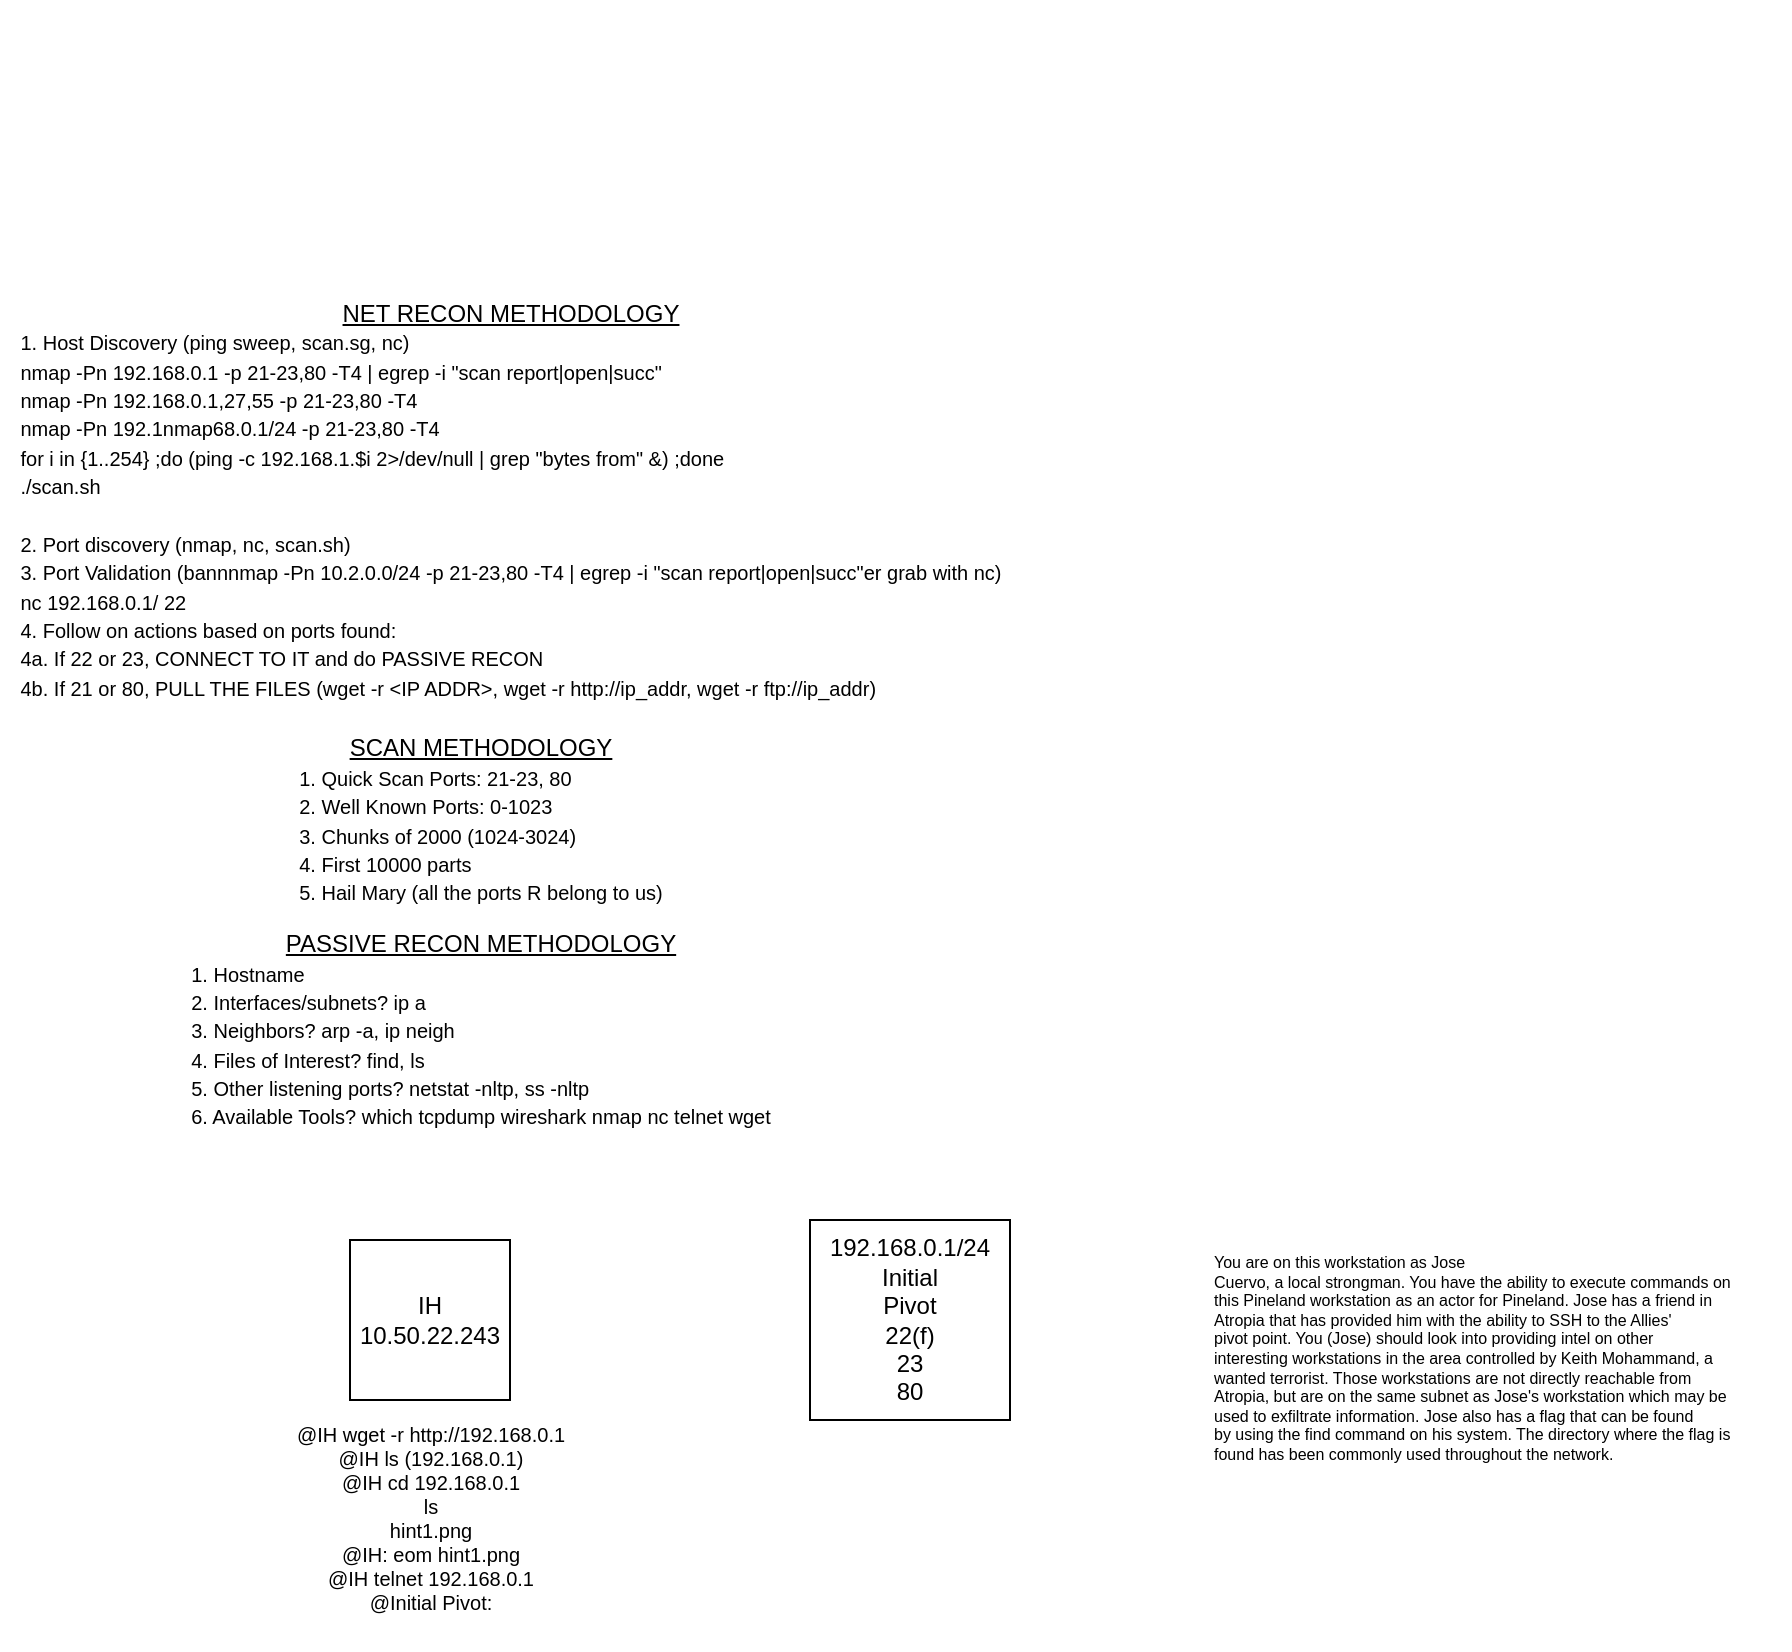 <mxfile version="20.8.0" type="github" pages="4">
  <diagram id="7zNDK23arRzc1YxvEAij" name="Page-1">
    <mxGraphModel dx="849" dy="614" grid="1" gridSize="10" guides="1" tooltips="1" connect="1" arrows="1" fold="1" page="0" pageScale="1" pageWidth="850" pageHeight="1100" math="0" shadow="0">
      <root>
        <mxCell id="0" />
        <mxCell id="1" parent="0" />
        <mxCell id="PjDHVibkdD0pz717Lirt-1" value="&lt;div&gt;IH&lt;/div&gt;&lt;div&gt;10.50.22.243&lt;br&gt;&lt;/div&gt;" style="whiteSpace=wrap;html=1;aspect=fixed;" parent="1" vertex="1">
          <mxGeometry x="160" y="640" width="80" height="80" as="geometry" />
        </mxCell>
        <mxCell id="HclEa4xDX47lZjebfP_8-1" value="&lt;div&gt;192.168.0.1/24&lt;br&gt;&lt;/div&gt;&lt;div&gt;Initial &lt;br&gt;&lt;/div&gt;&lt;div&gt;Pivot&lt;/div&gt;&lt;div&gt;22(f)&lt;br&gt;&lt;/div&gt;&lt;div&gt;23&lt;/div&gt;&lt;div&gt;80&lt;br&gt;&lt;/div&gt;" style="whiteSpace=wrap;html=1;aspect=fixed;" parent="1" vertex="1">
          <mxGeometry x="390" y="630" width="100" height="100" as="geometry" />
        </mxCell>
        <mxCell id="HclEa4xDX47lZjebfP_8-2" value="&lt;div&gt;&lt;u&gt;NET RECON METHODOLOGY&lt;/u&gt;&lt;/div&gt;&lt;div align=&quot;left&quot;&gt;&lt;font style=&quot;font-size: 10px;&quot;&gt;1. Host Discovery (ping sweep, scan.sg, nc)&lt;/font&gt;&lt;/div&gt;&lt;div align=&quot;left&quot;&gt;&lt;font style=&quot;font-size: 10px;&quot;&gt;&lt;span style=&quot;&quot;&gt; &lt;/span&gt;nmap -Pn 192.168.0.1 -p 21-23,80 -T4 | egrep -i &quot;scan report|open|succ&quot;&lt;br&gt;&lt;/font&gt;&lt;/div&gt;&lt;div align=&quot;left&quot;&gt;&lt;font style=&quot;font-size: 10px;&quot;&gt;&lt;span style=&quot;&quot;&gt; &lt;/span&gt;nmap -Pn 192.168.0.1,27,55 -p 21-23,80 -T4&lt;br&gt;&lt;/font&gt;&lt;/div&gt;&lt;div align=&quot;left&quot;&gt;&lt;font style=&quot;font-size: 10px;&quot;&gt;&lt;span style=&quot;&quot;&gt; &lt;/span&gt;nmap -Pn 192.1&lt;/font&gt;&lt;font style=&quot;font-size: 10px;&quot;&gt;&lt;span style=&quot;&quot;&gt;&lt;/span&gt;nmap&lt;/font&gt;&lt;font style=&quot;font-size: 10px;&quot;&gt;68.0.1/24 -p 21-23,80 -T4&lt;br&gt;&lt;/font&gt;&lt;/div&gt;&lt;div align=&quot;left&quot;&gt;&lt;font style=&quot;font-size: 10px;&quot;&gt;&lt;span style=&quot;&quot;&gt; &lt;/span&gt;for i in {1..254} ;do (ping -c 192.168.1.$i 2&amp;gt;/dev/null | grep &quot;bytes from&quot; &amp;amp;) ;done&lt;/font&gt;&lt;/div&gt;&lt;div align=&quot;left&quot;&gt;&lt;font style=&quot;font-size: 10px;&quot;&gt;&lt;span style=&quot;&quot;&gt; &lt;/span&gt;./scan.sh&lt;/font&gt;&lt;/div&gt;&lt;div align=&quot;left&quot;&gt;&lt;font style=&quot;font-size: 10px;&quot;&gt;&lt;br&gt;&lt;/font&gt;&lt;/div&gt;&lt;div align=&quot;left&quot;&gt;&lt;font style=&quot;font-size: 10px;&quot;&gt;2. Port  discovery (nmap, nc, scan.sh)&lt;br&gt;&lt;/font&gt;&lt;/div&gt;&lt;div align=&quot;left&quot;&gt;&lt;font style=&quot;font-size: 10px;&quot;&gt;3. Port Validation (bannnmap -Pn 10.2.0.0/24 -p 21-23,80 -T4 | egrep -i &quot;scan report|open|succ&quot;er grab with nc)&lt;/font&gt;&lt;/div&gt;&lt;div align=&quot;left&quot;&gt;&lt;font style=&quot;font-size: 10px;&quot;&gt;&lt;span style=&quot;&quot;&gt; &lt;/span&gt;nc 192.168.0.1/ 22&lt;/font&gt;&lt;/div&gt;&lt;div align=&quot;left&quot;&gt;&lt;font style=&quot;font-size: 10px;&quot;&gt;4. Follow on actions based on ports found:&lt;/font&gt;&lt;/div&gt;&lt;div align=&quot;left&quot;&gt;&lt;font style=&quot;font-size: 10px;&quot;&gt;&lt;span style=&quot;&quot;&gt; &lt;/span&gt;4a. If 22 or 23, CONNECT TO IT and do PASSIVE RECON&lt;/font&gt;&lt;/div&gt;&lt;div align=&quot;left&quot;&gt;&lt;font style=&quot;font-size: 10px;&quot;&gt;&lt;span style=&quot;&quot;&gt; &lt;/span&gt;4b. If 21 or 80, PULL THE FILES (wget -r &amp;lt;IP ADDR&amp;gt;, wget -r http://ip_addr, wget -r ftp://ip_addr)&lt;br&gt;&lt;/font&gt;&lt;/div&gt;" style="text;html=1;align=center;verticalAlign=middle;resizable=0;points=[];autosize=1;strokeColor=none;fillColor=none;" parent="1" vertex="1">
          <mxGeometry x="-15" y="160" width="510" height="220" as="geometry" />
        </mxCell>
        <mxCell id="HclEa4xDX47lZjebfP_8-6" value="&lt;div&gt;&lt;u&gt;SCAN METHODOLOGY&lt;/u&gt;&lt;/div&gt;&lt;div align=&quot;left&quot;&gt;&lt;font style=&quot;font-size: 10px;&quot;&gt;1. Quick Scan Ports: 21-23, 80&lt;br&gt;&lt;/font&gt;&lt;/div&gt;&lt;div align=&quot;left&quot;&gt;&lt;font style=&quot;font-size: 10px;&quot;&gt;2. Well Known Ports: 0-1023&lt;br&gt;&lt;/font&gt;&lt;/div&gt;&lt;div align=&quot;left&quot;&gt;&lt;font style=&quot;font-size: 10px;&quot;&gt;3. Chunks of 2000 (1024-3024)&lt;/font&gt;&lt;/div&gt;&lt;div align=&quot;left&quot;&gt;&lt;font style=&quot;font-size: 10px;&quot;&gt;4. First 10000 parts&lt;/font&gt;&lt;/div&gt;&lt;div align=&quot;left&quot;&gt;&lt;font style=&quot;font-size: 10px;&quot;&gt;5. Hail Mary (all the ports R belong to us)&lt;br&gt;&lt;/font&gt;&lt;/div&gt;" style="text;html=1;align=center;verticalAlign=middle;resizable=0;points=[];autosize=1;strokeColor=none;fillColor=none;" parent="1" vertex="1">
          <mxGeometry x="120" y="380" width="210" height="100" as="geometry" />
        </mxCell>
        <mxCell id="HclEa4xDX47lZjebfP_8-9" value="&lt;div&gt;&lt;u&gt;PASSIVE RECON METHODOLOGY&lt;/u&gt;&lt;/div&gt;&lt;div align=&quot;left&quot;&gt;&lt;font style=&quot;font-size: 10px;&quot;&gt;1. Hostname&lt;/font&gt;&lt;/div&gt;&lt;div align=&quot;left&quot;&gt;&lt;font style=&quot;font-size: 10px;&quot;&gt;2. Interfaces/subnets? ip a&lt;br&gt;&lt;/font&gt;&lt;/div&gt;&lt;div align=&quot;left&quot;&gt;&lt;font style=&quot;font-size: 10px;&quot;&gt;3. Neighbors? arp -a, ip neigh&lt;/font&gt;&lt;/div&gt;&lt;div align=&quot;left&quot;&gt;&lt;font style=&quot;font-size: 10px;&quot;&gt;4. Files of Interest? find, ls&lt;br&gt;&lt;/font&gt;&lt;/div&gt;&lt;div align=&quot;left&quot;&gt;&lt;font style=&quot;font-size: 10px;&quot;&gt;5. Other listening ports? netstat -nltp, ss -nltp&lt;/font&gt;&lt;/div&gt;&lt;div align=&quot;left&quot;&gt;&lt;font style=&quot;font-size: 10px;&quot;&gt;6. Available Tools? which tcpdump wireshark nmap nc telnet wget&lt;br&gt;&lt;/font&gt;&lt;/div&gt;" style="text;html=1;align=center;verticalAlign=middle;resizable=0;points=[];autosize=1;strokeColor=none;fillColor=none;" parent="1" vertex="1">
          <mxGeometry x="70" y="480" width="310" height="110" as="geometry" />
        </mxCell>
        <mxCell id="HclEa4xDX47lZjebfP_8-11" value="&lt;div&gt;@IH wget -r http://192.168.0.1&lt;/div&gt;&lt;div&gt;@IH ls (192.168.0.1)&lt;/div&gt;&lt;div&gt;@IH cd 192.168.0.1&lt;/div&gt;&lt;div&gt;ls&lt;/div&gt;&lt;div&gt;hint1.png&lt;/div&gt;&lt;div&gt;@IH: eom hint1.png&lt;/div&gt;&lt;div&gt;@IH telnet 192.168.0.1&lt;/div&gt;&lt;div&gt;@Initial Pivot: &lt;br&gt;&lt;/div&gt;&lt;div&gt;&lt;br&gt;&lt;/div&gt;" style="text;html=1;align=center;verticalAlign=middle;resizable=0;points=[];autosize=1;strokeColor=none;fillColor=none;fontSize=10;" parent="1" vertex="1">
          <mxGeometry x="120" y="725" width="160" height="120" as="geometry" />
        </mxCell>
        <mxCell id="O1TgoaBoYxVaw5ZdT5EC-1" value="&amp;nbsp;" style="text;whiteSpace=wrap;html=1;fontSize=24;" parent="1" vertex="1">
          <mxGeometry x="740" y="20" width="40" height="50" as="geometry" />
        </mxCell>
        <mxCell id="zISjojjxOZ2qw5Va3ejf-1" value="&lt;font style=&quot;font-size: 8px;&quot;&gt;You are on this workstation as Jose &#xa;Cuervo, a local strongman. You have the ability to execute commands on &#xa;this Pineland workstation as an actor for Pineland. Jose has a friend in&#xa; Atropia that has provided him with the ability to SSH to the Allies&#39; &#xa;pivot point. You (Jose) should look into providing intel on other &#xa;interesting workstations in the area controlled by Keith Mohammand, a &#xa;wanted terrorist. Those workstations are not directly reachable from &#xa;Atropia, but are on the same subnet as Jose&#39;s workstation which may be &#xa;used to exfiltrate information. Jose also has a flag that can be found &#xa;by using the find command on his system. The directory where the flag is&#xa; found has been commonly used throughout the network.&lt;/font&gt;" style="text;whiteSpace=wrap;html=1;fontSize=8;" vertex="1" parent="1">
          <mxGeometry x="590" y="640" width="290" height="130" as="geometry" />
        </mxCell>
      </root>
    </mxGraphModel>
  </diagram>
  <diagram id="u5nmb-pmG8p4cwbTZxRo" name="SHH Tunneling">
    <mxGraphModel dx="542" dy="741" grid="1" gridSize="10" guides="1" tooltips="1" connect="1" arrows="1" fold="1" page="1" pageScale="1" pageWidth="850" pageHeight="1100" math="0" shadow="0">
      <root>
        <mxCell id="0" />
        <mxCell id="1" parent="0" />
        <mxCell id="49NkRZBQjTo_p9Dt8vRW-2" value="&lt;div align=&quot;left&quot;&gt;172.16.82.0/27&lt;/div&gt;&lt;div align=&quot;left&quot;&gt;(.1-.30)&lt;/div&gt;&lt;div align=&quot;left&quot;&gt;.1 B (eth1)&lt;br&gt;&lt;/div&gt;&lt;div align=&quot;left&quot;&gt;&lt;br&gt;&lt;/div&gt;&lt;div align=&quot;left&quot;&gt;&lt;br&gt;&lt;/div&gt;&lt;div align=&quot;left&quot;&gt;&lt;br&gt;&lt;/div&gt;&lt;div align=&quot;left&quot;&gt;&lt;br&gt;&lt;/div&gt;&lt;div align=&quot;left&quot;&gt;&lt;br&gt;&lt;/div&gt;&lt;div align=&quot;left&quot;&gt;&lt;br&gt;&lt;/div&gt;&lt;div align=&quot;left&quot;&gt;&lt;br&gt;&lt;/div&gt;&lt;div align=&quot;left&quot;&gt;&lt;br&gt;&lt;/div&gt;&lt;div align=&quot;left&quot;&gt;&lt;br&gt;&lt;/div&gt;&lt;div align=&quot;left&quot;&gt;&lt;br&gt;&lt;/div&gt;&lt;div align=&quot;left&quot;&gt;&lt;br&gt;&lt;/div&gt;&lt;div align=&quot;left&quot;&gt;&lt;br&gt;&lt;/div&gt;&lt;div align=&quot;left&quot;&gt;&lt;br&gt;&lt;/div&gt;" style="whiteSpace=wrap;html=1;align=left;rounded=0;labelBackgroundColor=none;arcSize=0;" parent="1" vertex="1">
          <mxGeometry x="1090" y="400" width="300" height="250" as="geometry" />
        </mxCell>
        <mxCell id="bUNB_9pCfM0xM4ogcWUX-44" value="&lt;div&gt;Tunnel Piece&lt;/div&gt;&lt;div&gt;&lt;br&gt;&lt;/div&gt;&lt;div&gt;&lt;br&gt;&lt;/div&gt;&lt;div&gt;&lt;br&gt;&lt;/div&gt;&lt;div&gt;&lt;br&gt;&lt;/div&gt;" style="whiteSpace=wrap;html=1;rounded=0;labelBackgroundColor=none;" parent="1" vertex="1">
          <mxGeometry x="159" y="677" width="133" height="40" as="geometry" />
        </mxCell>
        <mxCell id="bUNB_9pCfM0xM4ogcWUX-45" value="&lt;div&gt;Connection Piece&lt;/div&gt;&lt;div&gt;&lt;br&gt;&lt;/div&gt;&lt;div&gt;&lt;br&gt;&lt;/div&gt;&lt;div&gt;&lt;br&gt;&lt;/div&gt;&lt;div&gt;&lt;br&gt;&lt;/div&gt;" style="whiteSpace=wrap;html=1;rounded=0;labelBackgroundColor=none;" parent="1" vertex="1">
          <mxGeometry x="61" y="677" width="98" height="40" as="geometry" />
        </mxCell>
        <mxCell id="bUNB_9pCfM0xM4ogcWUX-17" value="&lt;div&gt;Connection Piece&lt;/div&gt;&lt;div&gt;&lt;br&gt;&lt;/div&gt;&lt;div&gt;&lt;br&gt;&lt;/div&gt;&lt;div&gt;&lt;br&gt;&lt;/div&gt;&lt;div&gt;&lt;br&gt;&lt;/div&gt;" style="whiteSpace=wrap;html=1;rounded=0;labelBackgroundColor=none;" parent="1" vertex="1">
          <mxGeometry x="100" y="340" width="270" height="80" as="geometry" />
        </mxCell>
        <mxCell id="bUNB_9pCfM0xM4ogcWUX-5" value="ssh" style="whiteSpace=wrap;html=1;rounded=0;labelBackgroundColor=none;" parent="1" vertex="1">
          <mxGeometry x="40" y="40" width="80" height="40" as="geometry" />
        </mxCell>
        <mxCell id="bUNB_9pCfM0xM4ogcWUX-7" value="-R" style="whiteSpace=wrap;html=1;rounded=0;labelBackgroundColor=none;" parent="1" vertex="1">
          <mxGeometry y="80" width="40" height="40" as="geometry" />
        </mxCell>
        <mxCell id="bUNB_9pCfM0xM4ogcWUX-8" value="-D" style="whiteSpace=wrap;html=1;rounded=0;labelBackgroundColor=none;" parent="1" vertex="1">
          <mxGeometry y="40" width="40" height="40" as="geometry" />
        </mxCell>
        <mxCell id="bUNB_9pCfM0xM4ogcWUX-9" value="-NT" style="whiteSpace=wrap;html=1;rounded=0;labelBackgroundColor=none;" parent="1" vertex="1">
          <mxGeometry width="40" height="40" as="geometry" />
        </mxCell>
        <mxCell id="bUNB_9pCfM0xM4ogcWUX-10" value="-L" style="whiteSpace=wrap;html=1;rounded=0;labelBackgroundColor=none;" parent="1" vertex="1">
          <mxGeometry y="120" width="40" height="40" as="geometry" />
        </mxCell>
        <mxCell id="bUNB_9pCfM0xM4ogcWUX-11" value="9050" style="whiteSpace=wrap;html=1;rounded=0;labelBackgroundColor=none;" parent="1" vertex="1">
          <mxGeometry x="40" width="40" height="40" as="geometry" />
        </mxCell>
        <mxCell id="bUNB_9pCfM0xM4ogcWUX-12" value="localhost" style="whiteSpace=wrap;html=1;rounded=0;labelBackgroundColor=none;" parent="1" vertex="1">
          <mxGeometry x="120" y="40" width="80" height="40" as="geometry" />
        </mxCell>
        <mxCell id="bUNB_9pCfM0xM4ogcWUX-13" value="ssh" style="whiteSpace=wrap;html=1;rounded=0;labelBackgroundColor=none;" parent="1" vertex="1">
          <mxGeometry x="10" y="360" width="80" height="40" as="geometry" />
        </mxCell>
        <mxCell id="bUNB_9pCfM0xM4ogcWUX-14" value="-p PORT" style="whiteSpace=wrap;html=1;rounded=0;labelBackgroundColor=none;" parent="1" vertex="1">
          <mxGeometry x="120" width="80" height="40" as="geometry" />
        </mxCell>
        <mxCell id="bUNB_9pCfM0xM4ogcWUX-15" value="-p PORT" style="whiteSpace=wrap;html=1;rounded=0;labelBackgroundColor=none;" parent="1" vertex="1">
          <mxGeometry x="110" y="360" width="80" height="40" as="geometry" />
        </mxCell>
        <mxCell id="bUNB_9pCfM0xM4ogcWUX-16" value="USER@IP_ADDRESS" style="whiteSpace=wrap;html=1;rounded=0;labelBackgroundColor=none;" parent="1" vertex="1">
          <mxGeometry x="200" y="360" width="160" height="40" as="geometry" />
        </mxCell>
        <mxCell id="bUNB_9pCfM0xM4ogcWUX-49" style="edgeStyle=none;rounded=0;orthogonalLoop=1;jettySize=auto;html=1;labelBackgroundColor=none;fontColor=default;" parent="1" source="bUNB_9pCfM0xM4ogcWUX-19" edge="1">
          <mxGeometry relative="1" as="geometry">
            <mxPoint x="185" y="490" as="targetPoint" />
          </mxGeometry>
        </mxCell>
        <mxCell id="bUNB_9pCfM0xM4ogcWUX-19" value="&lt;div&gt;INTERNET_HOST&lt;/div&gt;&lt;div&gt;Tunnel Ports:&lt;/div&gt;&lt;div&gt;12345 -&amp;gt; B&lt;/div&gt;&lt;div&gt;1721 -&amp;gt; 172.16.82.22 (telnet)&lt;br&gt;&lt;/div&gt;" style="whiteSpace=wrap;html=1;aspect=fixed;rounded=0;labelBackgroundColor=none;" parent="1" vertex="1">
          <mxGeometry x="5" y="430" width="120" height="120" as="geometry" />
        </mxCell>
        <mxCell id="bUNB_9pCfM0xM4ogcWUX-20" value="USER@IP_ADDRESS" style="whiteSpace=wrap;html=1;rounded=0;labelBackgroundColor=none;" parent="1" vertex="1">
          <mxGeometry x="40" y="80" width="160" height="40" as="geometry" />
        </mxCell>
        <mxCell id="bUNB_9pCfM0xM4ogcWUX-21" value="&lt;div&gt;Connection Piece&lt;/div&gt;&lt;div&gt;&lt;br&gt;&lt;/div&gt;&lt;div&gt;&lt;br&gt;&lt;/div&gt;&lt;div&gt;&lt;br&gt;&lt;/div&gt;&lt;div&gt;&lt;br&gt;&lt;/div&gt;" style="whiteSpace=wrap;html=1;rounded=0;labelBackgroundColor=none;" parent="1" vertex="1">
          <mxGeometry x="200" y="80" width="240" height="80" as="geometry" />
        </mxCell>
        <mxCell id="bUNB_9pCfM0xM4ogcWUX-22" value="&lt;div&gt;Tunnel Piece&lt;/div&gt;&lt;div&gt;&lt;br&gt;&lt;/div&gt;&lt;div&gt;&lt;br&gt;&lt;/div&gt;&lt;div&gt;&lt;br&gt;&lt;/div&gt;&lt;div&gt;&lt;br&gt;&lt;/div&gt;" style="whiteSpace=wrap;html=1;rounded=0;labelBackgroundColor=none;" parent="1" vertex="1">
          <mxGeometry x="200" width="240" height="80" as="geometry" />
        </mxCell>
        <mxCell id="bUNB_9pCfM0xM4ogcWUX-23" value="&lt;div align=&quot;left&quot;&gt;&lt;b&gt;Definitions:&lt;/b&gt;&lt;/div&gt;&lt;div align=&quot;left&quot;&gt;-L is a local port forward (Wherever you RAN THE COMMAND from)&lt;/div&gt;&lt;div align=&quot;left&quot;&gt;-D dynamic port forward. can only be one. Gets made locally where &lt;br&gt;&lt;/div&gt;&lt;div align=&quot;left&quot;&gt;&lt;span style=&quot;white-space: pre;&quot;&gt; &lt;/span&gt;you RAN THE COMMAND. Default port for proxychains is 9050&lt;br&gt;&lt;/div&gt;&lt;div align=&quot;left&quot;&gt;&lt;br&gt;&lt;/div&gt;&lt;div align=&quot;left&quot;&gt;&lt;br&gt;&lt;/div&gt;" style="text;html=1;align=left;verticalAlign=middle;resizable=0;points=[];autosize=1;strokeColor=none;fillColor=none;rounded=0;labelBackgroundColor=none;" parent="1" vertex="1">
          <mxGeometry x="450" y="5" width="390" height="100" as="geometry" />
        </mxCell>
        <mxCell id="bUNB_9pCfM0xM4ogcWUX-25" value="&lt;div&gt;A&lt;/div&gt;&lt;div&gt;22&lt;br&gt;&lt;/div&gt;" style="whiteSpace=wrap;html=1;aspect=fixed;rounded=0;labelBackgroundColor=none;" parent="1" vertex="1">
          <mxGeometry x="245" y="430" width="120" height="120" as="geometry" />
        </mxCell>
        <mxCell id="bUNB_9pCfM0xM4ogcWUX-26" value="PORT:IP_ADDRESS:PORT" style="whiteSpace=wrap;html=1;rounded=0;labelBackgroundColor=none;" parent="1" vertex="1">
          <mxGeometry x="40" y="120" width="160" height="40" as="geometry" />
        </mxCell>
        <mxCell id="bUNB_9pCfM0xM4ogcWUX-28" value="&lt;div&gt;Tunnel Piece&lt;/div&gt;&lt;div&gt;&lt;br&gt;&lt;/div&gt;&lt;div&gt;&lt;br&gt;&lt;/div&gt;&lt;div&gt;&lt;br&gt;&lt;/div&gt;&lt;div&gt;&lt;br&gt;&lt;/div&gt;" style="whiteSpace=wrap;html=1;rounded=0;labelBackgroundColor=none;" parent="1" vertex="1">
          <mxGeometry x="380" y="340" width="320" height="80" as="geometry" />
        </mxCell>
        <mxCell id="bUNB_9pCfM0xM4ogcWUX-29" value="-L" style="whiteSpace=wrap;html=1;rounded=0;labelBackgroundColor=none;" parent="1" vertex="1">
          <mxGeometry x="400" y="360" width="40" height="40" as="geometry" />
        </mxCell>
        <mxCell id="bUNB_9pCfM0xM4ogcWUX-31" value="PORT:IP_ADDRESS:PORT" style="whiteSpace=wrap;html=1;rounded=0;labelBackgroundColor=none;" parent="1" vertex="1">
          <mxGeometry x="460" y="360" width="160" height="40" as="geometry" />
        </mxCell>
        <mxCell id="bUNB_9pCfM0xM4ogcWUX-32" value="-NT" style="whiteSpace=wrap;html=1;rounded=0;labelBackgroundColor=none;" parent="1" vertex="1">
          <mxGeometry x="440" y="350" width="40" height="50" as="geometry" />
        </mxCell>
        <mxCell id="p9xIMbihNqj7WDHYV2rm-3" style="edgeStyle=none;rounded=0;orthogonalLoop=1;jettySize=auto;html=1;entryX=0;entryY=0.5;entryDx=0;entryDy=0;labelBackgroundColor=none;fontColor=default;" parent="1" source="bUNB_9pCfM0xM4ogcWUX-36" target="p9xIMbihNqj7WDHYV2rm-1" edge="1">
          <mxGeometry relative="1" as="geometry" />
        </mxCell>
        <mxCell id="p9xIMbihNqj7WDHYV2rm-4" style="edgeStyle=none;rounded=0;orthogonalLoop=1;jettySize=auto;html=1;entryX=0;entryY=0.5;entryDx=0;entryDy=0;labelBackgroundColor=none;fontColor=default;" parent="1" source="bUNB_9pCfM0xM4ogcWUX-36" target="p9xIMbihNqj7WDHYV2rm-2" edge="1">
          <mxGeometry relative="1" as="geometry" />
        </mxCell>
        <mxCell id="bUNB_9pCfM0xM4ogcWUX-36" value="&lt;div&gt;B&lt;br&gt;&lt;/div&gt;&lt;div&gt;4444(alt-ssh)&lt;/div&gt;&lt;div&gt;&lt;b&gt;eth0&lt;/b&gt;:&lt;/div&gt;&lt;div&gt;&amp;nbsp;192.168.0.25/24&lt;/div&gt;&lt;div&gt;&lt;b&gt;eth1&lt;/b&gt;:&lt;/div&gt;&lt;div&gt;&amp;nbsp;172.16.82.1/27&lt;br&gt;&lt;/div&gt;" style="whiteSpace=wrap;html=1;aspect=fixed;rounded=0;labelBackgroundColor=none;" parent="1" vertex="1">
          <mxGeometry x="485" y="430" width="120" height="120" as="geometry" />
        </mxCell>
        <mxCell id="bUNB_9pCfM0xM4ogcWUX-39" value="&lt;div align=&quot;left&quot;&gt;&lt;u&gt;Terminal Pane [1]&lt;/u&gt;&lt;/div&gt;&lt;div align=&quot;left&quot;&gt;@IH ssh username@A_IP&lt;/div&gt;&lt;div align=&quot;left&quot;&gt;@A ssh -p 4444 username@B_IP&lt;/div&gt;&lt;div align=&quot;left&quot;&gt;@B exit&lt;/div&gt;&lt;div align=&quot;left&quot;&gt;@A exit&lt;/div&gt;&lt;div align=&quot;left&quot;&gt;&lt;br&gt;&lt;/div&gt;&lt;div align=&quot;left&quot;&gt;&lt;br&gt;&lt;/div&gt;&lt;div align=&quot;left&quot;&gt;&lt;br&gt;&lt;/div&gt;&lt;div align=&quot;left&quot;&gt;@IH ssh username@A_IP -L 12345:B_IP:4444 -NT&lt;br&gt;&lt;/div&gt;" style="text;html=1;align=center;verticalAlign=middle;resizable=0;points=[];autosize=1;strokeColor=none;fillColor=none;rounded=0;labelBackgroundColor=none;" parent="1" vertex="1">
          <mxGeometry y="570" width="300" height="140" as="geometry" />
        </mxCell>
        <mxCell id="bUNB_9pCfM0xM4ogcWUX-43" style="rounded=0;orthogonalLoop=1;jettySize=auto;html=1;entryX=0;entryY=0.75;entryDx=0;entryDy=0;labelBackgroundColor=none;fontColor=default;" parent="1" source="bUNB_9pCfM0xM4ogcWUX-41" target="bUNB_9pCfM0xM4ogcWUX-42" edge="1">
          <mxGeometry relative="1" as="geometry" />
        </mxCell>
        <mxCell id="bUNB_9pCfM0xM4ogcWUX-41" value="12345" style="whiteSpace=wrap;html=1;rounded=0;labelBackgroundColor=none;" parent="1" vertex="1">
          <mxGeometry x="85" y="540" width="50" height="30" as="geometry" />
        </mxCell>
        <mxCell id="bUNB_9pCfM0xM4ogcWUX-42" value="4444" style="whiteSpace=wrap;html=1;rounded=0;labelBackgroundColor=none;" parent="1" vertex="1">
          <mxGeometry x="495" y="540" width="50" height="30" as="geometry" />
        </mxCell>
        <mxCell id="bUNB_9pCfM0xM4ogcWUX-50" value="&lt;div align=&quot;left&quot;&gt;&lt;u&gt;Terminal Pane [2]&lt;/u&gt;&lt;br&gt;&lt;/div&gt;&lt;div align=&quot;left&quot;&gt;@IH ss - #Verify Making of your tunnel port with ss/netstat. You should see &quot; 127.0.0.1:12345&quot;&lt;/div&gt;&lt;div&gt;@IH ssh -p 12345 username@127.0.0.1 &lt;b&gt;{{--or--&lt;/b&gt;}} ssh -p 12345 username@localhost&lt;/div&gt;&lt;div&gt;@B ip a&lt;/div&gt;&lt;div&gt;@B exit&lt;/div&gt;&lt;div&gt;@IH ssh -p 12345 username@localhost -D 9050 -NT&lt;br&gt;&lt;/div&gt;" style="text;html=1;align=left;verticalAlign=middle;resizable=0;points=[];autosize=1;strokeColor=none;fillColor=none;rounded=0;labelBackgroundColor=none;" parent="1" vertex="1">
          <mxGeometry y="740" width="520" height="100" as="geometry" />
        </mxCell>
        <mxCell id="bUNB_9pCfM0xM4ogcWUX-51" value="C" style="whiteSpace=wrap;html=1;aspect=fixed;rounded=0;labelBackgroundColor=none;" parent="1" vertex="1">
          <mxGeometry x="1180" y="465" width="120" height="120" as="geometry" />
        </mxCell>
        <mxCell id="49NkRZBQjTo_p9Dt8vRW-5" value="&lt;div align=&quot;left&quot;&gt;&lt;u&gt;Terminal Pane [3]&lt;/u&gt;&lt;/div&gt;&lt;div align=&quot;left&quot;&gt;@IH ss -ntlp&lt;/div&gt;&lt;div align=&quot;left&quot;&gt;@IH proxychains nmap -Pn 172.16.82.0/27 -p 21-23,80 -T4 | egrep -i &quot;scan report|open|succ&quot;&lt;br&gt;&lt;/div&gt;&lt;div&gt;@IH proxychains wget -r 172.16.82.22&lt;/div&gt;&lt;div&gt;@IH proxychains telnet &lt;span style=&quot;white-space: pre;&quot;&gt; &lt;/span&gt;&lt;span style=&quot;white-space: pre;&quot;&gt; &lt;/span&gt;#DONT DO THIS&lt;/div&gt;&lt;div&gt;@IH &lt;u&gt;ssh -p 12345 username@localhost&lt;/u&gt; &lt;u&gt;-L 1721:172.16.82.22:23 -NT&lt;/u&gt; &lt;br&gt;&lt;/div&gt;&lt;div&gt;&lt;span style=&quot;white-space: pre;&quot;&gt; &lt;/span&gt;&lt;span style=&quot;white-space: pre;&quot;&gt; &lt;/span&gt;Connection to B&lt;span style=&quot;white-space: pre;&quot;&gt; &lt;/span&gt;&lt;span style=&quot;white-space: pre;&quot;&gt; &lt;/span&gt;&lt;span style=&quot;white-space: pre;&quot;&gt; &lt;/span&gt;&lt;span style=&quot;white-space: pre;&quot;&gt; &lt;/span&gt;&lt;span style=&quot;white-space: pre;&quot;&gt; &lt;/span&gt;tunnel to .22&lt;br&gt;&lt;/div&gt;" style="text;html=1;align=left;verticalAlign=middle;resizable=0;points=[];autosize=1;strokeColor=none;fillColor=none;rounded=0;labelBackgroundColor=none;" parent="1" vertex="1">
          <mxGeometry x="0.5" y="870" width="520" height="110" as="geometry" />
        </mxCell>
        <mxCell id="p9xIMbihNqj7WDHYV2rm-1" value="&lt;div&gt;C&lt;/div&gt;&lt;div&gt;.22&lt;/div&gt;&lt;div&gt;23, 80&lt;/div&gt;&lt;div&gt;22 (filtered)&lt;br&gt;&lt;/div&gt;" style="whiteSpace=wrap;html=1;aspect=fixed;rounded=0;labelBackgroundColor=none;" parent="1" vertex="1">
          <mxGeometry x="725" y="430" width="120" height="120" as="geometry" />
        </mxCell>
        <mxCell id="p9xIMbihNqj7WDHYV2rm-2" value="&lt;div&gt;?&lt;/div&gt;&lt;div&gt;.15&lt;/div&gt;&lt;div&gt;21, 22&lt;br&gt;&lt;/div&gt;" style="whiteSpace=wrap;html=1;aspect=fixed;rounded=0;labelBackgroundColor=none;" parent="1" vertex="1">
          <mxGeometry x="725" y="590" width="120" height="120" as="geometry" />
        </mxCell>
        <mxCell id="u1P4sUwArEv4shATch_F-5" value="&lt;div align=&quot;left&quot;&gt;&lt;u&gt;Terminal Pane [4]&lt;/u&gt;&lt;/div&gt;&lt;div align=&quot;left&quot;&gt;@IH ss -nltp&lt;/div&gt;&lt;div align=&quot;left&quot;&gt;@IH ssh &lt;u&gt;-p 1721 username@localhost&lt;/u&gt;&amp;nbsp;&amp;nbsp; #Connection to 172.16.82.22 maybe???&lt;/div&gt;&lt;div align=&quot;left&quot;&gt;@IH telnet localhost 1721&lt;/div&gt;&lt;div align=&quot;left&quot;&gt;@C&amp;nbsp;&amp;nbsp;&amp;nbsp;&amp;nbsp;&amp;nbsp; #Passive Recon Here&lt;/div&gt;" style="text;html=1;align=left;verticalAlign=middle;resizable=0;points=[];autosize=1;strokeColor=none;fillColor=none;rounded=0;labelBackgroundColor=none;" parent="1" vertex="1">
          <mxGeometry x="5" y="990" width="450" height="90" as="geometry" />
        </mxCell>
        <mxCell id="1iR8rtwSW5FUHg_GC_KN-6" value="&lt;div&gt;A&lt;/div&gt;&lt;div&gt;22&lt;br&gt;&lt;/div&gt;&lt;div&gt;Tunnel Ports:&lt;/div&gt;&lt;div&gt;1111 -&amp;gt; B&lt;br&gt;&lt;/div&gt;" style="whiteSpace=wrap;html=1;labelBackgroundColor=none;rounded=0;" parent="1" vertex="1">
          <mxGeometry x="720" y="847" width="75" height="60" as="geometry" />
        </mxCell>
        <mxCell id="1iR8rtwSW5FUHg_GC_KN-7" value="&lt;div&gt;B&lt;/div&gt;&lt;div&gt;22&lt;/div&gt;" style="whiteSpace=wrap;html=1;labelBackgroundColor=none;rounded=0;" parent="1" vertex="1">
          <mxGeometry x="1040" y="847" width="75" height="60" as="geometry" />
        </mxCell>
        <mxCell id="1iR8rtwSW5FUHg_GC_KN-8" value="@A: ssh username@IP_B -L 1111:localhost:22 -NT" style="text;html=1;align=center;verticalAlign=middle;resizable=0;points=[];autosize=1;strokeColor=none;fillColor=none;labelBackgroundColor=none;rounded=0;" parent="1" vertex="1">
          <mxGeometry x="605" y="937" width="300" height="30" as="geometry" />
        </mxCell>
        <mxCell id="1iR8rtwSW5FUHg_GC_KN-9" value="@B: ssh username@IP_A -R 1111:localhost:22 -NT" style="text;html=1;align=center;verticalAlign=middle;resizable=0;points=[];autosize=1;strokeColor=none;fillColor=none;labelBackgroundColor=none;rounded=0;" parent="1" vertex="1">
          <mxGeometry x="920" y="937" width="300" height="30" as="geometry" />
        </mxCell>
        <mxCell id="-61bzgpVwBlIhUOnHTZO-9" value="&lt;div align=&quot;left&quot;&gt;&lt;b&gt;WHO IS LOCAL HOST?&lt;br&gt;&lt;/b&gt;&lt;/div&gt;&lt;div align=&quot;left&quot;&gt;Note: localhost may also be written as 127.0.0.1&lt;/div&gt;&lt;div align=&quot;left&quot;&gt;&lt;br&gt;&lt;/div&gt;&lt;div align=&quot;left&quot;&gt;&lt;b&gt;Example 1:&lt;/b&gt; @IH ssh -p PORT username@&lt;u&gt;&lt;b&gt;localhost&lt;/b&gt;&lt;/u&gt;&lt;/div&gt;&lt;div align=&quot;left&quot;&gt;#&lt;b&gt;&lt;u&gt;localhost&lt;/u&gt;&lt;/b&gt; &quot;is us&quot; on the box we RAN THE COMMAND (in this case Internet Host).&lt;/div&gt;&lt;div align=&quot;left&quot;&gt;&lt;br&gt;&lt;/div&gt;&lt;div align=&quot;left&quot;&gt;&lt;b&gt;Example&lt;/b&gt; &lt;b&gt;2&lt;/b&gt;: @IH ssh username@IP_FOR_A -L PORT:&lt;u&gt;&lt;b&gt;localhost&lt;/b&gt;&lt;/u&gt;:PORT -NT&lt;/div&gt;&lt;div align=&quot;left&quot;&gt;#&lt;u&gt;&lt;b&gt;localhost&lt;/b&gt;&lt;/u&gt; on a -L means who we are connecting to in our CONNECTION PIECE (In this case Box A).&lt;/div&gt;&lt;div align=&quot;left&quot;&gt;&lt;br&gt;&lt;/div&gt;&lt;div align=&quot;left&quot;&gt;&lt;b&gt;Example&lt;/b&gt; &lt;b&gt;3&lt;/b&gt;: @IH ssh username@ip_address -R PORT:&lt;u&gt;&lt;b&gt;localhost&lt;/b&gt;&lt;/u&gt;:PORT -NT&lt;/div&gt;&lt;div align=&quot;left&quot;&gt;#&lt;u&gt;&lt;b&gt;localhost&lt;/b&gt;&lt;/u&gt; on a -R means &quot;us&quot; on the box we &lt;b&gt;RAN&lt;/b&gt; &lt;b&gt;THE&lt;/b&gt; &lt;b&gt;COMMAND&lt;/b&gt; (In this case Internet Host)&lt;br&gt;&lt;/div&gt;&lt;div align=&quot;left&quot;&gt;&lt;br&gt;&lt;/div&gt;&lt;div align=&quot;left&quot;&gt;&lt;br&gt;&lt;/div&gt;" style="text;html=1;align=left;verticalAlign=middle;resizable=0;points=[];autosize=1;strokeColor=none;fillColor=none;rounded=0;labelBackgroundColor=none;" parent="1" vertex="1">
          <mxGeometry x="450" y="105" width="570" height="200" as="geometry" />
        </mxCell>
        <mxCell id="-61bzgpVwBlIhUOnHTZO-10" value="&lt;div&gt;&lt;font style=&quot;font-size: 24px;&quot;&gt;PORT NAMING CONDITION:&lt;/font&gt;&lt;/div&gt;&lt;div&gt;&lt;font size=&quot;3&quot;&gt;10900-10999&lt;br&gt;&lt;/font&gt;&lt;/div&gt;&lt;div&gt;&lt;font size=&quot;3&quot;&gt;&lt;br&gt;&lt;/font&gt;&lt;/div&gt;&lt;div&gt;&lt;font size=&quot;3&quot;&gt;net1_student9&lt;/font&gt;&lt;/div&gt;&lt;div&gt;&lt;font size=&quot;3&quot;&gt;password9&lt;br&gt;&lt;/font&gt;&lt;/div&gt;" style="text;html=1;align=center;verticalAlign=middle;resizable=0;points=[];autosize=1;strokeColor=none;fillColor=none;labelBackgroundColor=none;" parent="1" vertex="1">
          <mxGeometry x="20" y="170" width="340" height="120" as="geometry" />
        </mxCell>
      </root>
    </mxGraphModel>
  </diagram>
  <diagram id="l4Gm-F1aQgAJc3ONyCu6" name="Task 3 Map">
    <mxGraphModel dx="757" dy="488" grid="1" gridSize="10" guides="1" tooltips="1" connect="1" arrows="1" fold="1" page="0" pageScale="1" pageWidth="850" pageHeight="1100" math="0" shadow="0">
      <root>
        <mxCell id="0" />
        <mxCell id="1" parent="0" />
        <mxCell id="H-wNZwcdA5rv0CwiOXED-1" value="&lt;div&gt;IH&lt;/div&gt;" style="whiteSpace=wrap;html=1;aspect=fixed;fontSize=8;" vertex="1" parent="1">
          <mxGeometry x="-80" y="440" width="120" height="120" as="geometry" />
        </mxCell>
        <mxCell id="H-wNZwcdA5rv0CwiOXED-22" style="edgeStyle=orthogonalEdgeStyle;rounded=0;orthogonalLoop=1;jettySize=auto;html=1;entryX=0;entryY=0.5;entryDx=0;entryDy=0;fontSize=8;" edge="1" parent="1" source="H-wNZwcdA5rv0CwiOXED-2" target="H-wNZwcdA5rv0CwiOXED-11">
          <mxGeometry relative="1" as="geometry" />
        </mxCell>
        <mxCell id="H-wNZwcdA5rv0CwiOXED-23" style="edgeStyle=orthogonalEdgeStyle;rounded=0;orthogonalLoop=1;jettySize=auto;html=1;entryX=0;entryY=0.5;entryDx=0;entryDy=0;fontSize=8;" edge="1" parent="1" source="H-wNZwcdA5rv0CwiOXED-2" target="H-wNZwcdA5rv0CwiOXED-12">
          <mxGeometry relative="1" as="geometry" />
        </mxCell>
        <mxCell id="H-wNZwcdA5rv0CwiOXED-24" style="edgeStyle=orthogonalEdgeStyle;rounded=0;orthogonalLoop=1;jettySize=auto;html=1;entryX=0;entryY=0.5;entryDx=0;entryDy=0;fontSize=8;" edge="1" parent="1" source="H-wNZwcdA5rv0CwiOXED-2" target="H-wNZwcdA5rv0CwiOXED-13">
          <mxGeometry relative="1" as="geometry" />
        </mxCell>
        <mxCell id="H-wNZwcdA5rv0CwiOXED-25" style="edgeStyle=orthogonalEdgeStyle;rounded=0;orthogonalLoop=1;jettySize=auto;html=1;entryX=0;entryY=0.5;entryDx=0;entryDy=0;fontSize=8;" edge="1" parent="1" source="H-wNZwcdA5rv0CwiOXED-2" target="H-wNZwcdA5rv0CwiOXED-4">
          <mxGeometry relative="1" as="geometry" />
        </mxCell>
        <mxCell id="H-wNZwcdA5rv0CwiOXED-26" style="edgeStyle=orthogonalEdgeStyle;rounded=0;orthogonalLoop=1;jettySize=auto;html=1;entryX=0;entryY=0.5;entryDx=0;entryDy=0;fontSize=8;" edge="1" parent="1" source="H-wNZwcdA5rv0CwiOXED-2" target="H-wNZwcdA5rv0CwiOXED-10">
          <mxGeometry relative="1" as="geometry" />
        </mxCell>
        <mxCell id="H-wNZwcdA5rv0CwiOXED-2" value="&lt;div&gt;T3&lt;/div&gt;" style="whiteSpace=wrap;html=1;aspect=fixed;fontSize=8;" vertex="1" parent="1">
          <mxGeometry x="200" y="200" width="120" height="120" as="geometry" />
        </mxCell>
        <mxCell id="H-wNZwcdA5rv0CwiOXED-27" style="edgeStyle=orthogonalEdgeStyle;rounded=0;orthogonalLoop=1;jettySize=auto;html=1;entryX=0;entryY=0.5;entryDx=0;entryDy=0;fontSize=8;" edge="1" parent="1" source="H-wNZwcdA5rv0CwiOXED-3" target="H-wNZwcdA5rv0CwiOXED-16">
          <mxGeometry relative="1" as="geometry" />
        </mxCell>
        <mxCell id="H-wNZwcdA5rv0CwiOXED-28" style="edgeStyle=orthogonalEdgeStyle;rounded=0;orthogonalLoop=1;jettySize=auto;html=1;entryX=0;entryY=0.5;entryDx=0;entryDy=0;fontSize=8;" edge="1" parent="1" source="H-wNZwcdA5rv0CwiOXED-3" target="H-wNZwcdA5rv0CwiOXED-17">
          <mxGeometry relative="1" as="geometry" />
        </mxCell>
        <mxCell id="H-wNZwcdA5rv0CwiOXED-29" style="edgeStyle=orthogonalEdgeStyle;rounded=0;orthogonalLoop=1;jettySize=auto;html=1;entryX=0;entryY=0.5;entryDx=0;entryDy=0;fontSize=8;" edge="1" parent="1" source="H-wNZwcdA5rv0CwiOXED-3" target="H-wNZwcdA5rv0CwiOXED-18">
          <mxGeometry relative="1" as="geometry" />
        </mxCell>
        <mxCell id="H-wNZwcdA5rv0CwiOXED-30" style="edgeStyle=orthogonalEdgeStyle;rounded=0;orthogonalLoop=1;jettySize=auto;html=1;entryX=0;entryY=0.5;entryDx=0;entryDy=0;fontSize=8;" edge="1" parent="1" source="H-wNZwcdA5rv0CwiOXED-3" target="H-wNZwcdA5rv0CwiOXED-14">
          <mxGeometry relative="1" as="geometry" />
        </mxCell>
        <mxCell id="H-wNZwcdA5rv0CwiOXED-31" style="edgeStyle=orthogonalEdgeStyle;rounded=0;orthogonalLoop=1;jettySize=auto;html=1;entryX=0;entryY=0.5;entryDx=0;entryDy=0;fontSize=8;" edge="1" parent="1" source="H-wNZwcdA5rv0CwiOXED-3" target="H-wNZwcdA5rv0CwiOXED-15">
          <mxGeometry relative="1" as="geometry" />
        </mxCell>
        <mxCell id="H-wNZwcdA5rv0CwiOXED-3" value="T4" style="whiteSpace=wrap;html=1;aspect=fixed;fontSize=8;" vertex="1" parent="1">
          <mxGeometry x="200" y="680" width="120" height="120" as="geometry" />
        </mxCell>
        <mxCell id="H-wNZwcdA5rv0CwiOXED-4" value=".200" style="ellipse;whiteSpace=wrap;html=1;aspect=fixed;fontSize=8;" vertex="1" parent="1">
          <mxGeometry x="520" y="220" width="80" height="80" as="geometry" />
        </mxCell>
        <mxCell id="H-wNZwcdA5rv0CwiOXED-10" value="&lt;div&gt;.27&lt;/div&gt;Victoria HTTP Server" style="ellipse;whiteSpace=wrap;html=1;aspect=fixed;fontSize=8;" vertex="1" parent="1">
          <mxGeometry x="520" y="140" width="80" height="80" as="geometry" />
        </mxCell>
        <mxCell id="H-wNZwcdA5rv0CwiOXED-11" value="&lt;div&gt;.1&lt;/div&gt;&lt;div&gt;&amp;nbsp;Cortina FTP Server&lt;br&gt;&lt;/div&gt;" style="ellipse;whiteSpace=wrap;html=1;aspect=fixed;fontSize=8;" vertex="1" parent="1">
          <mxGeometry x="520" y="60" width="80" height="80" as="geometry" />
        </mxCell>
        <mxCell id="H-wNZwcdA5rv0CwiOXED-12" value=".201" style="ellipse;whiteSpace=wrap;html=1;aspect=fixed;fontSize=8;" vertex="1" parent="1">
          <mxGeometry x="520" y="300" width="80" height="80" as="geometry" />
        </mxCell>
        <mxCell id="H-wNZwcdA5rv0CwiOXED-13" value=".254" style="ellipse;whiteSpace=wrap;html=1;aspect=fixed;fontSize=8;" vertex="1" parent="1">
          <mxGeometry x="520" y="380" width="80" height="80" as="geometry" />
        </mxCell>
        <mxCell id="H-wNZwcdA5rv0CwiOXED-14" value=".200" style="ellipse;whiteSpace=wrap;html=1;aspect=fixed;fontSize=8;" vertex="1" parent="1">
          <mxGeometry x="520" y="700" width="80" height="80" as="geometry" />
        </mxCell>
        <mxCell id="H-wNZwcdA5rv0CwiOXED-15" value=".3" style="ellipse;whiteSpace=wrap;html=1;aspect=fixed;fontSize=8;" vertex="1" parent="1">
          <mxGeometry x="520" y="620" width="80" height="80" as="geometry" />
        </mxCell>
        <mxCell id="H-wNZwcdA5rv0CwiOXED-16" value=".2" style="ellipse;whiteSpace=wrap;html=1;aspect=fixed;fontSize=8;" vertex="1" parent="1">
          <mxGeometry x="520" y="540" width="80" height="80" as="geometry" />
        </mxCell>
        <mxCell id="H-wNZwcdA5rv0CwiOXED-17" value=".201" style="ellipse;whiteSpace=wrap;html=1;aspect=fixed;fontSize=8;" vertex="1" parent="1">
          <mxGeometry x="520" y="780" width="80" height="80" as="geometry" />
        </mxCell>
        <mxCell id="H-wNZwcdA5rv0CwiOXED-18" value=".254" style="ellipse;whiteSpace=wrap;html=1;aspect=fixed;fontSize=8;" vertex="1" parent="1">
          <mxGeometry x="520" y="860" width="80" height="80" as="geometry" />
        </mxCell>
        <mxCell id="H-wNZwcdA5rv0CwiOXED-32" value="10.50.21.247" style="text;html=1;align=center;verticalAlign=middle;resizable=0;points=[];autosize=1;strokeColor=none;fillColor=none;fontSize=8;" vertex="1" parent="1">
          <mxGeometry x="130" y="250" width="70" height="20" as="geometry" />
        </mxCell>
        <mxCell id="H-wNZwcdA5rv0CwiOXED-33" value="10.50.20.228" style="text;html=1;align=center;verticalAlign=middle;resizable=0;points=[];autosize=1;strokeColor=none;fillColor=none;fontSize=8;" vertex="1" parent="1">
          <mxGeometry x="130" y="730" width="70" height="20" as="geometry" />
        </mxCell>
        <mxCell id="H-wNZwcdA5rv0CwiOXED-34" value="&amp;nbsp;" style="endArrow=none;dashed=1;html=1;rounded=0;fontSize=8;" edge="1" parent="1">
          <mxGeometry width="50" height="50" relative="1" as="geometry">
            <mxPoint x="120" y="920" as="sourcePoint" />
            <mxPoint x="120" y="80" as="targetPoint" />
            <mxPoint as="offset" />
          </mxGeometry>
        </mxCell>
        <mxCell id="H-wNZwcdA5rv0CwiOXED-36" value="10.10.0.40" style="text;html=1;align=center;verticalAlign=middle;resizable=0;points=[];autosize=1;strokeColor=none;fillColor=none;fontSize=8;" vertex="1" parent="1">
          <mxGeometry x="40" y="490" width="60" height="20" as="geometry" />
        </mxCell>
        <mxCell id="aXhIvmH2wEqgExWdyOyQ-1" value="10.2.0.1" style="text;html=1;align=center;verticalAlign=middle;resizable=0;points=[];autosize=1;strokeColor=none;fillColor=none;fontSize=8;" vertex="1" parent="1">
          <mxGeometry x="320" y="720" width="50" height="20" as="geometry" />
        </mxCell>
        <mxCell id="aXhIvmH2wEqgExWdyOyQ-2" value="10.3.0.10" style="text;html=1;align=center;verticalAlign=middle;resizable=0;points=[];autosize=1;strokeColor=none;fillColor=none;fontSize=8;" vertex="1" parent="1">
          <mxGeometry x="315" y="240" width="60" height="20" as="geometry" />
        </mxCell>
        <mxCell id="aXhIvmH2wEqgExWdyOyQ-3" value="Open Ports:21,80" style="text;html=1;align=center;verticalAlign=middle;resizable=0;points=[];autosize=1;strokeColor=none;fillColor=none;fontSize=8;" vertex="1" parent="1">
          <mxGeometry x="590" y="90" width="90" height="20" as="geometry" />
        </mxCell>
        <mxCell id="aXhIvmH2wEqgExWdyOyQ-4" value="Open Ports:21,80" style="text;html=1;align=center;verticalAlign=middle;resizable=0;points=[];autosize=1;strokeColor=none;fillColor=none;fontSize=8;" vertex="1" parent="1">
          <mxGeometry x="590" y="170" width="90" height="20" as="geometry" />
        </mxCell>
        <mxCell id="aXhIvmH2wEqgExWdyOyQ-5" value="Open Ports: " style="text;html=1;align=center;verticalAlign=middle;resizable=0;points=[];autosize=1;strokeColor=none;fillColor=none;fontSize=8;" vertex="1" parent="1">
          <mxGeometry x="600" y="570" width="70" height="20" as="geometry" />
        </mxCell>
        <mxCell id="aXhIvmH2wEqgExWdyOyQ-6" value="Open Ports: " style="text;html=1;align=center;verticalAlign=middle;resizable=0;points=[];autosize=1;strokeColor=none;fillColor=none;fontSize=8;" vertex="1" parent="1">
          <mxGeometry x="600" y="650" width="70" height="20" as="geometry" />
        </mxCell>
        <mxCell id="MVu3h1OuJh14mWbq166z-1" value="10.3.0.0/24" style="text;html=1;align=center;verticalAlign=middle;resizable=0;points=[];autosize=1;strokeColor=none;fillColor=none;fontSize=8;" vertex="1" parent="1">
          <mxGeometry x="360" y="80" width="60" height="20" as="geometry" />
        </mxCell>
        <mxCell id="HMfbMqwTVdJgWRF5PTAT-1" value="/usr/share/perl/5.28.1/autodie/hints.pm" style="text;html=1;align=center;verticalAlign=middle;resizable=0;points=[];autosize=1;strokeColor=none;fillColor=none;fontSize=8;" vertex="1" parent="1">
          <mxGeometry x="180" y="810" width="160" height="20" as="geometry" />
        </mxCell>
        <mxCell id="HMfbMqwTVdJgWRF5PTAT-2" value="/hint.txt" style="text;html=1;align=center;verticalAlign=middle;resizable=0;points=[];autosize=1;strokeColor=none;fillColor=none;fontSize=8;" vertex="1" parent="1">
          <mxGeometry x="235" y="840" width="50" height="20" as="geometry" />
        </mxCell>
        <mxCell id="HMfbMqwTVdJgWRF5PTAT-5" value="&amp;nbsp;" style="text;whiteSpace=wrap;html=1;fontSize=8;" vertex="1" parent="1">
          <mxGeometry x="-140" y="920" width="40" height="30" as="geometry" />
        </mxCell>
        <mxCell id="HMfbMqwTVdJgWRF5PTAT-10" value="You are on this workstation as Jose Cuervo, a local strongman. You have the ability to execute commands on this Pineland workstation as an actor for Pineland. Jose has a friend in Atropia that has provided him with the ability to SSH to the Allies&#39; pivot point. You (Jose) should look into providing intel on other interesting workstations in the area controlled by Keith Mohammand, a wanted terrorist. Those workstations are not directly reachable from Atropia, but are on the same subnet as Jose&#39;s workstation which may be used to exfiltrate information. Jose also has a flag that can be found by using the find command on his system. The directory where the flag is found has been commonly used throughout the network." style="whiteSpace=wrap;html=1;fontSize=8;" vertex="1" parent="1">
          <mxGeometry x="190" y="860" width="140" height="230" as="geometry" />
        </mxCell>
      </root>
    </mxGraphModel>
  </diagram>
  <diagram id="dDzCqRLFs5yfzUkO1OEE" name="Task 4 Map">
    <mxGraphModel dx="786" dy="1074" grid="1" gridSize="10" guides="1" tooltips="1" connect="1" arrows="1" fold="1" page="0" pageScale="1" pageWidth="850" pageHeight="1100" math="0" shadow="0">
      <root>
        <mxCell id="0" />
        <mxCell id="1" parent="0" />
      </root>
    </mxGraphModel>
  </diagram>
</mxfile>

